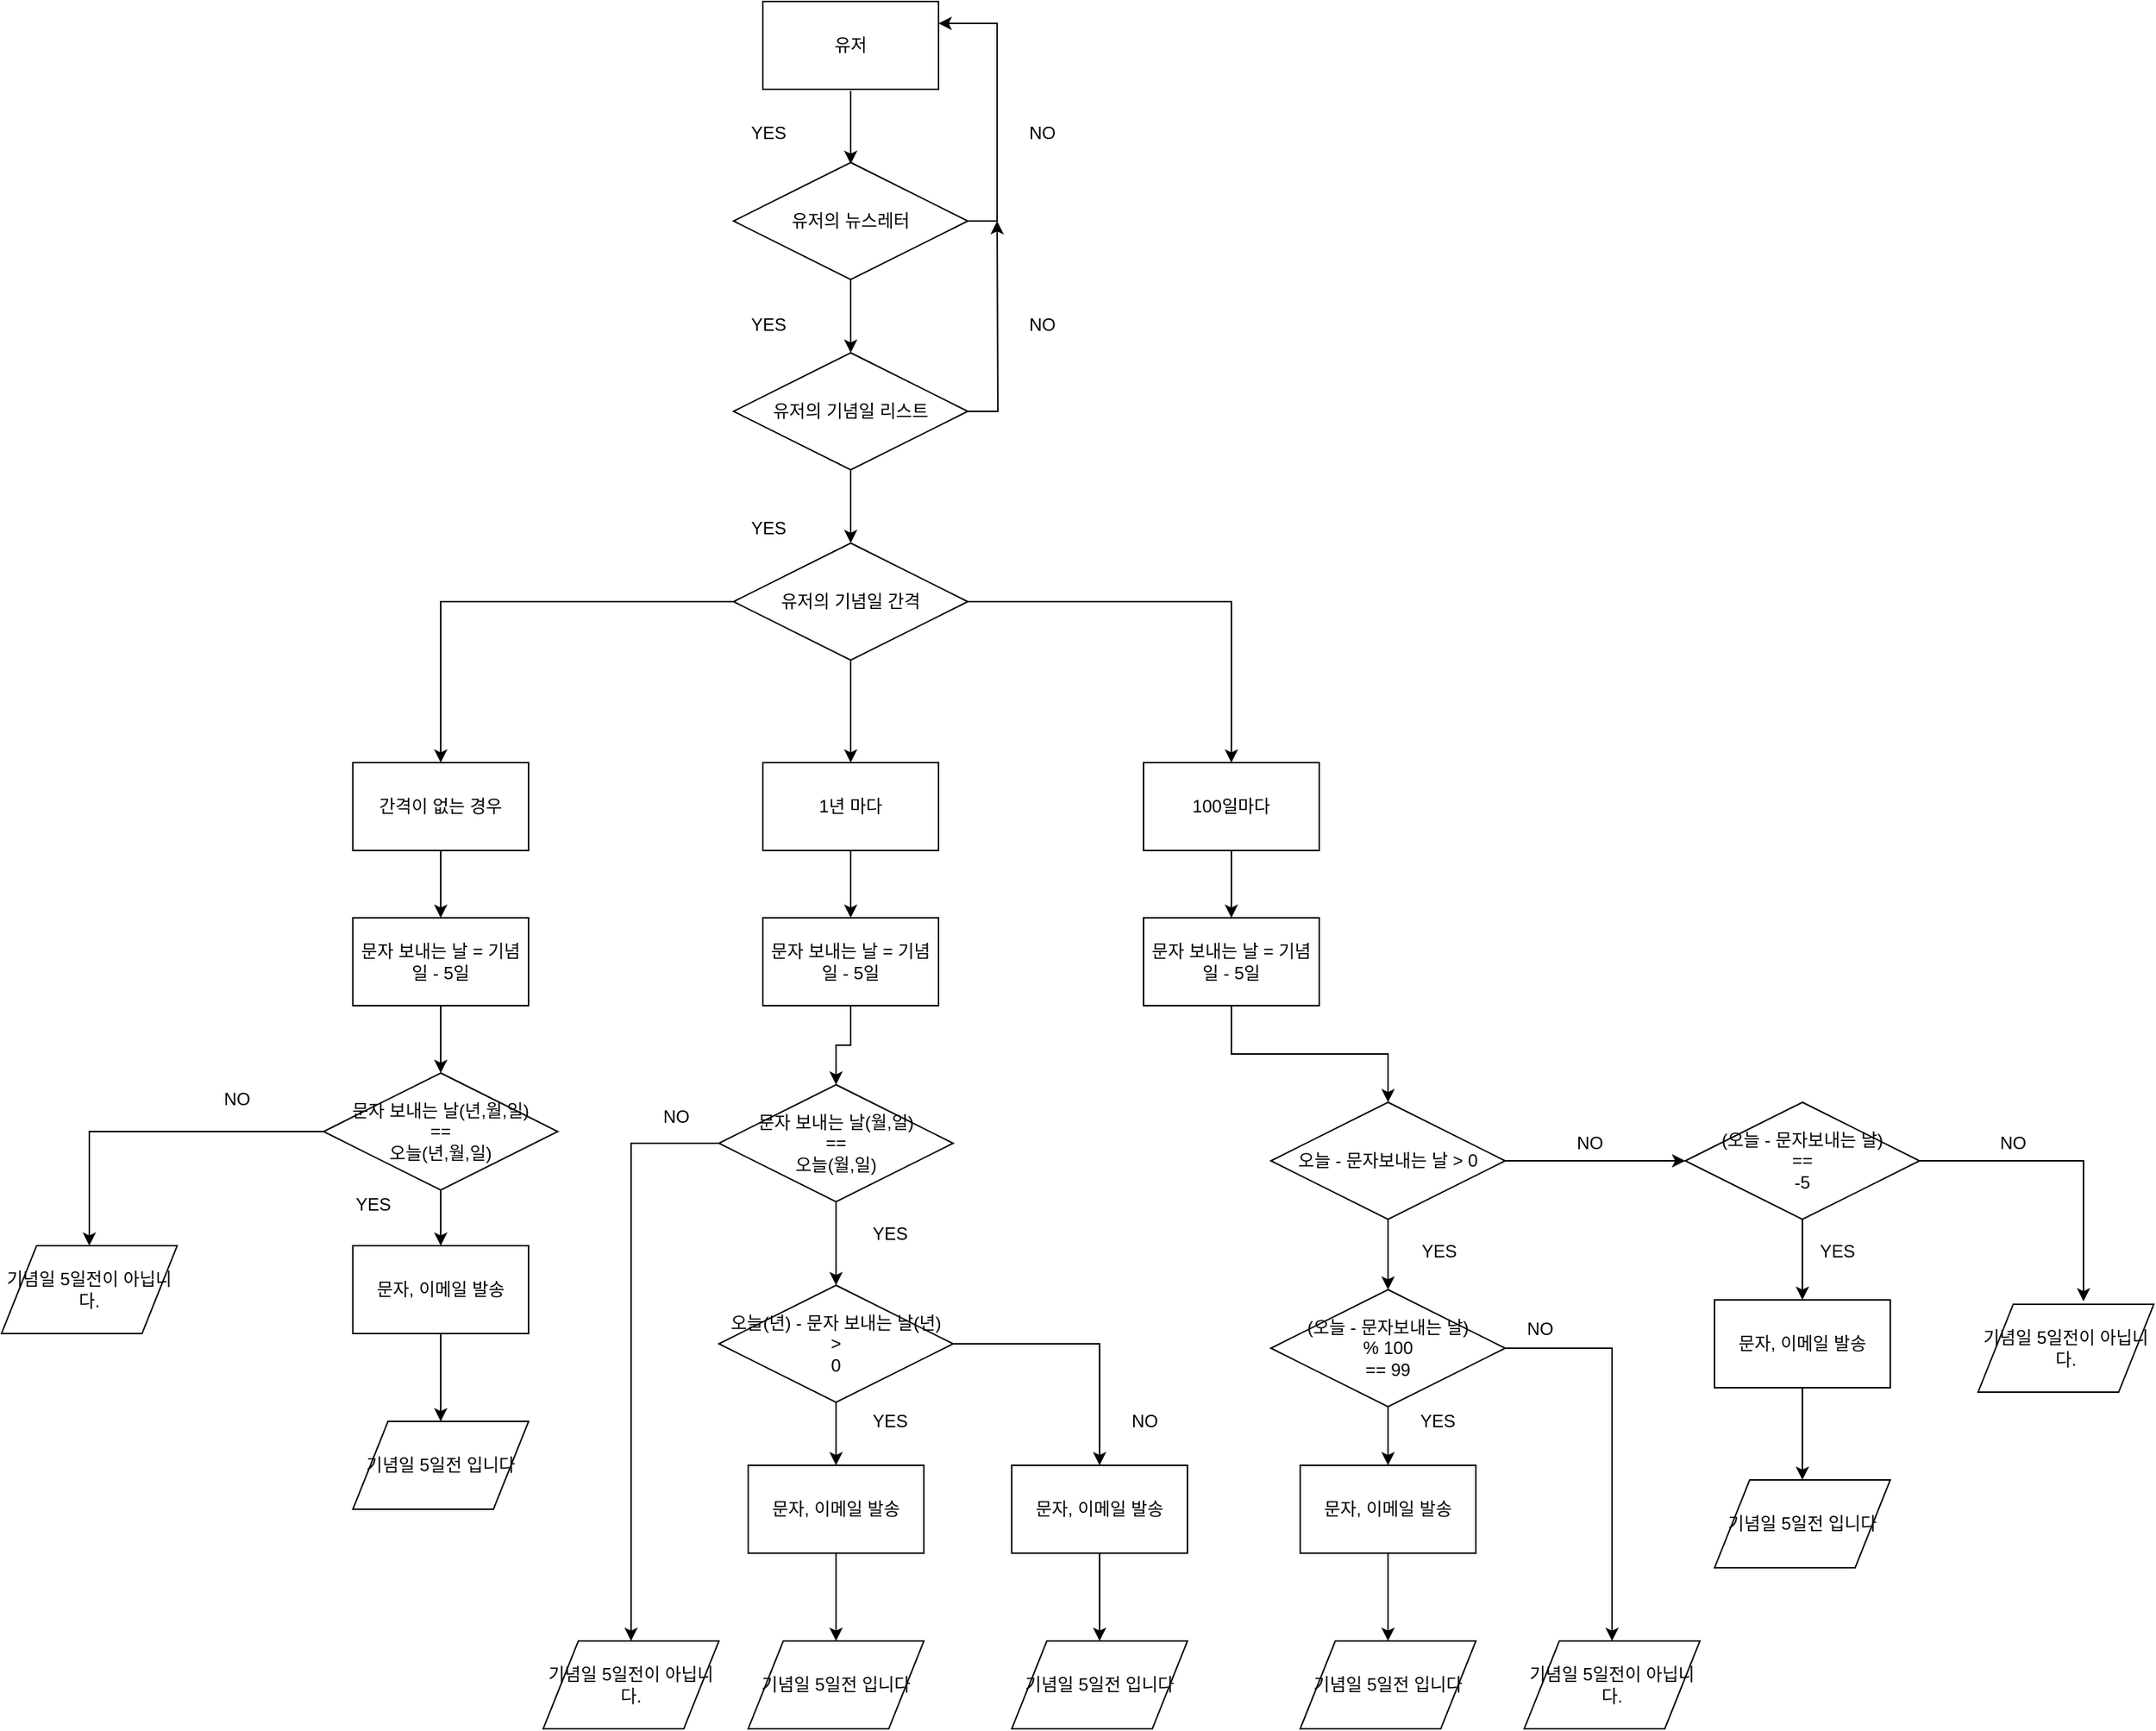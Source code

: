 <mxfile version="10.7.0" type="github"><diagram id="uyALNFcoa2JmFzEUjOQG" name="Page-1"><mxGraphModel dx="2353" dy="798" grid="1" gridSize="10" guides="1" tooltips="1" connect="1" arrows="1" fold="1" page="1" pageScale="1" pageWidth="827" pageHeight="1169" math="0" shadow="0"><root><mxCell id="0"/><mxCell id="1" parent="0"/><mxCell id="L5vVPK7kfmA4D5sLBDbz-4" value="" style="edgeStyle=orthogonalEdgeStyle;rounded=0;orthogonalLoop=1;jettySize=auto;html=1;entryX=0.5;entryY=0;entryDx=0;entryDy=0;" parent="1" edge="1"><mxGeometry x="0.16" y="430" relative="1" as="geometry"><mxPoint as="offset"/><mxPoint x="380" y="141" as="sourcePoint"/><mxPoint x="380" y="191" as="targetPoint"/></mxGeometry></mxCell><mxCell id="L5vVPK7kfmA4D5sLBDbz-1" value="유저" style="rounded=0;whiteSpace=wrap;html=1;" parent="1" vertex="1"><mxGeometry x="320" y="80" width="120" height="60" as="geometry"/></mxCell><mxCell id="L5vVPK7kfmA4D5sLBDbz-5" style="edgeStyle=orthogonalEdgeStyle;rounded=0;orthogonalLoop=1;jettySize=auto;html=1;entryX=0.5;entryY=0;entryDx=0;entryDy=0;" parent="1" source="L5vVPK7kfmA4D5sLBDbz-2" target="L5vVPK7kfmA4D5sLBDbz-3" edge="1"><mxGeometry relative="1" as="geometry"/></mxCell><mxCell id="L5vVPK7kfmA4D5sLBDbz-16" value="" style="edgeStyle=orthogonalEdgeStyle;rounded=0;orthogonalLoop=1;jettySize=auto;html=1;exitX=1;exitY=0.5;exitDx=0;exitDy=0;entryX=1;entryY=0.25;entryDx=0;entryDy=0;" parent="1" source="L5vVPK7kfmA4D5sLBDbz-2" target="L5vVPK7kfmA4D5sLBDbz-1" edge="1"><mxGeometry relative="1" as="geometry"/></mxCell><mxCell id="L5vVPK7kfmA4D5sLBDbz-2" value="유저의 뉴스레터&lt;br&gt;" style="rhombus;whiteSpace=wrap;html=1;" parent="1" vertex="1"><mxGeometry x="300" y="190" width="160" height="80" as="geometry"/></mxCell><mxCell id="L5vVPK7kfmA4D5sLBDbz-8" style="edgeStyle=orthogonalEdgeStyle;rounded=0;orthogonalLoop=1;jettySize=auto;html=1;entryX=0.5;entryY=0;entryDx=0;entryDy=0;" parent="1" source="L5vVPK7kfmA4D5sLBDbz-3" target="L5vVPK7kfmA4D5sLBDbz-7" edge="1"><mxGeometry relative="1" as="geometry"/></mxCell><mxCell id="L5vVPK7kfmA4D5sLBDbz-19" style="edgeStyle=orthogonalEdgeStyle;rounded=0;orthogonalLoop=1;jettySize=auto;html=1;" parent="1" source="L5vVPK7kfmA4D5sLBDbz-3" edge="1"><mxGeometry relative="1" as="geometry"><mxPoint x="480" y="230" as="targetPoint"/></mxGeometry></mxCell><mxCell id="L5vVPK7kfmA4D5sLBDbz-3" value="유저의 기념일 리스트&lt;br&gt;" style="rhombus;whiteSpace=wrap;html=1;" parent="1" vertex="1"><mxGeometry x="300" y="320" width="160" height="80" as="geometry"/></mxCell><mxCell id="L5vVPK7kfmA4D5sLBDbz-12" style="edgeStyle=orthogonalEdgeStyle;rounded=0;orthogonalLoop=1;jettySize=auto;html=1;entryX=0.5;entryY=0;entryDx=0;entryDy=0;" parent="1" source="L5vVPK7kfmA4D5sLBDbz-7" target="L5vVPK7kfmA4D5sLBDbz-9" edge="1"><mxGeometry relative="1" as="geometry"/></mxCell><mxCell id="L5vVPK7kfmA4D5sLBDbz-13" style="edgeStyle=orthogonalEdgeStyle;rounded=0;orthogonalLoop=1;jettySize=auto;html=1;" parent="1" source="L5vVPK7kfmA4D5sLBDbz-7" target="L5vVPK7kfmA4D5sLBDbz-11" edge="1"><mxGeometry relative="1" as="geometry"/></mxCell><mxCell id="L5vVPK7kfmA4D5sLBDbz-15" style="edgeStyle=orthogonalEdgeStyle;rounded=0;orthogonalLoop=1;jettySize=auto;html=1;" parent="1" source="L5vVPK7kfmA4D5sLBDbz-7" target="L5vVPK7kfmA4D5sLBDbz-10" edge="1"><mxGeometry relative="1" as="geometry"/></mxCell><mxCell id="L5vVPK7kfmA4D5sLBDbz-7" value="유저의 기념일 간격&lt;br&gt;" style="rhombus;whiteSpace=wrap;html=1;" parent="1" vertex="1"><mxGeometry x="300" y="450" width="160" height="80" as="geometry"/></mxCell><mxCell id="L5vVPK7kfmA4D5sLBDbz-40" style="edgeStyle=orthogonalEdgeStyle;rounded=0;orthogonalLoop=1;jettySize=auto;html=1;entryX=0.5;entryY=0;entryDx=0;entryDy=0;" parent="1" source="L5vVPK7kfmA4D5sLBDbz-9" target="L5vVPK7kfmA4D5sLBDbz-32" edge="1"><mxGeometry relative="1" as="geometry"/></mxCell><mxCell id="L5vVPK7kfmA4D5sLBDbz-9" value="간격이 없는 경우&lt;br&gt;" style="rounded=0;whiteSpace=wrap;html=1;" parent="1" vertex="1"><mxGeometry x="40" y="600" width="120" height="60" as="geometry"/></mxCell><mxCell id="cwLIr7GGq4Dq0ituISK0-4" style="edgeStyle=orthogonalEdgeStyle;rounded=0;orthogonalLoop=1;jettySize=auto;html=1;" parent="1" source="L5vVPK7kfmA4D5sLBDbz-10" target="L5vVPK7kfmA4D5sLBDbz-34" edge="1"><mxGeometry relative="1" as="geometry"/></mxCell><mxCell id="L5vVPK7kfmA4D5sLBDbz-10" value="1년 마다&lt;br&gt;" style="rounded=0;whiteSpace=wrap;html=1;" parent="1" vertex="1"><mxGeometry x="320" y="600" width="120" height="60" as="geometry"/></mxCell><mxCell id="rkCTBRjhA-QSowbqgq7B-13" style="edgeStyle=orthogonalEdgeStyle;rounded=0;orthogonalLoop=1;jettySize=auto;html=1;entryX=0.5;entryY=0;entryDx=0;entryDy=0;" edge="1" parent="1" source="L5vVPK7kfmA4D5sLBDbz-11" target="L5vVPK7kfmA4D5sLBDbz-33"><mxGeometry relative="1" as="geometry"/></mxCell><mxCell id="L5vVPK7kfmA4D5sLBDbz-11" value="100일마다&lt;br&gt;" style="rounded=0;whiteSpace=wrap;html=1;" parent="1" vertex="1"><mxGeometry x="580" y="600" width="120" height="60" as="geometry"/></mxCell><mxCell id="L5vVPK7kfmA4D5sLBDbz-20" value="YES" style="text;html=1;resizable=0;points=[];autosize=1;align=left;verticalAlign=top;spacingTop=-4;" parent="1" vertex="1"><mxGeometry x="310" y="160" width="40" height="20" as="geometry"/></mxCell><mxCell id="L5vVPK7kfmA4D5sLBDbz-21" value="NO" style="text;html=1;resizable=0;points=[];autosize=1;align=left;verticalAlign=top;spacingTop=-4;" parent="1" vertex="1"><mxGeometry x="500" y="160" width="30" height="20" as="geometry"/></mxCell><mxCell id="L5vVPK7kfmA4D5sLBDbz-29" value="YES" style="text;html=1;resizable=0;points=[];autosize=1;align=left;verticalAlign=top;spacingTop=-4;" parent="1" vertex="1"><mxGeometry x="310" y="291" width="40" height="20" as="geometry"/></mxCell><mxCell id="L5vVPK7kfmA4D5sLBDbz-30" value="YES" style="text;html=1;resizable=0;points=[];autosize=1;align=left;verticalAlign=top;spacingTop=-4;" parent="1" vertex="1"><mxGeometry x="310" y="430" width="40" height="20" as="geometry"/></mxCell><mxCell id="L5vVPK7kfmA4D5sLBDbz-31" value="NO" style="text;html=1;resizable=0;points=[];autosize=1;align=left;verticalAlign=top;spacingTop=-4;" parent="1" vertex="1"><mxGeometry x="500" y="291" width="30" height="20" as="geometry"/></mxCell><mxCell id="L5vVPK7kfmA4D5sLBDbz-41" style="edgeStyle=orthogonalEdgeStyle;rounded=0;orthogonalLoop=1;jettySize=auto;html=1;entryX=0.5;entryY=0;entryDx=0;entryDy=0;" parent="1" source="L5vVPK7kfmA4D5sLBDbz-32" target="L5vVPK7kfmA4D5sLBDbz-36" edge="1"><mxGeometry relative="1" as="geometry"/></mxCell><mxCell id="L5vVPK7kfmA4D5sLBDbz-32" value="문자 보내는 날 = 기념일 - 5일" style="rounded=0;whiteSpace=wrap;html=1;" parent="1" vertex="1"><mxGeometry x="40" y="706" width="120" height="60" as="geometry"/></mxCell><mxCell id="rkCTBRjhA-QSowbqgq7B-19" style="edgeStyle=orthogonalEdgeStyle;rounded=0;orthogonalLoop=1;jettySize=auto;html=1;exitX=0.5;exitY=1;exitDx=0;exitDy=0;" edge="1" parent="1" source="L5vVPK7kfmA4D5sLBDbz-33" target="rkCTBRjhA-QSowbqgq7B-16"><mxGeometry relative="1" as="geometry"/></mxCell><mxCell id="L5vVPK7kfmA4D5sLBDbz-33" value="문자 보내는 날 = 기념일 - 5일" style="rounded=0;whiteSpace=wrap;html=1;" parent="1" vertex="1"><mxGeometry x="580" y="706" width="120" height="60" as="geometry"/></mxCell><mxCell id="cwLIr7GGq4Dq0ituISK0-7" style="edgeStyle=orthogonalEdgeStyle;rounded=0;orthogonalLoop=1;jettySize=auto;html=1;exitX=0.5;exitY=1;exitDx=0;exitDy=0;entryX=0.5;entryY=0;entryDx=0;entryDy=0;" parent="1" source="L5vVPK7kfmA4D5sLBDbz-34" target="cwLIr7GGq4Dq0ituISK0-1" edge="1"><mxGeometry relative="1" as="geometry"/></mxCell><mxCell id="L5vVPK7kfmA4D5sLBDbz-34" value="문자 보내는 날 = 기념일 - 5일" style="rounded=0;whiteSpace=wrap;html=1;" parent="1" vertex="1"><mxGeometry x="320" y="706" width="120" height="60" as="geometry"/></mxCell><mxCell id="L5vVPK7kfmA4D5sLBDbz-42" style="edgeStyle=orthogonalEdgeStyle;rounded=0;orthogonalLoop=1;jettySize=auto;html=1;entryX=0.5;entryY=0;entryDx=0;entryDy=0;" parent="1" source="L5vVPK7kfmA4D5sLBDbz-36" target="L5vVPK7kfmA4D5sLBDbz-39" edge="1"><mxGeometry relative="1" as="geometry"/></mxCell><mxCell id="L5vVPK7kfmA4D5sLBDbz-44" style="edgeStyle=orthogonalEdgeStyle;rounded=0;orthogonalLoop=1;jettySize=auto;html=1;" parent="1" source="L5vVPK7kfmA4D5sLBDbz-36" target="L5vVPK7kfmA4D5sLBDbz-38" edge="1"><mxGeometry relative="1" as="geometry"/></mxCell><mxCell id="L5vVPK7kfmA4D5sLBDbz-36" value="문자 보내는 날(년,월,일)&lt;br&gt;==&lt;br&gt;오늘(년,월,일)" style="rhombus;whiteSpace=wrap;html=1;" parent="1" vertex="1"><mxGeometry x="20" y="812" width="160" height="80" as="geometry"/></mxCell><mxCell id="L5vVPK7kfmA4D5sLBDbz-37" value="기념일 5일전 입니다" style="shape=parallelogram;perimeter=parallelogramPerimeter;whiteSpace=wrap;html=1;" parent="1" vertex="1"><mxGeometry x="40" y="1050" width="120" height="60" as="geometry"/></mxCell><mxCell id="L5vVPK7kfmA4D5sLBDbz-38" value="기념일 5일전이 아닙니다." style="shape=parallelogram;perimeter=parallelogramPerimeter;whiteSpace=wrap;html=1;" parent="1" vertex="1"><mxGeometry x="-200" y="930" width="120" height="60" as="geometry"/></mxCell><mxCell id="L5vVPK7kfmA4D5sLBDbz-43" style="edgeStyle=orthogonalEdgeStyle;rounded=0;orthogonalLoop=1;jettySize=auto;html=1;entryX=0.5;entryY=0;entryDx=0;entryDy=0;" parent="1" source="L5vVPK7kfmA4D5sLBDbz-39" target="L5vVPK7kfmA4D5sLBDbz-37" edge="1"><mxGeometry relative="1" as="geometry"/></mxCell><mxCell id="L5vVPK7kfmA4D5sLBDbz-39" value="문자, 이메일 발송" style="rounded=0;whiteSpace=wrap;html=1;" parent="1" vertex="1"><mxGeometry x="40" y="930" width="120" height="60" as="geometry"/></mxCell><mxCell id="L5vVPK7kfmA4D5sLBDbz-45" value="YES" style="text;html=1;resizable=0;points=[];autosize=1;align=left;verticalAlign=top;spacingTop=-4;" parent="1" vertex="1"><mxGeometry x="40" y="892" width="40" height="20" as="geometry"/></mxCell><mxCell id="L5vVPK7kfmA4D5sLBDbz-47" value="NO" style="text;html=1;resizable=0;points=[];autosize=1;align=left;verticalAlign=top;spacingTop=-4;" parent="1" vertex="1"><mxGeometry x="-50" y="820" width="30" height="20" as="geometry"/></mxCell><mxCell id="cwLIr7GGq4Dq0ituISK0-9" style="edgeStyle=orthogonalEdgeStyle;rounded=0;orthogonalLoop=1;jettySize=auto;html=1;entryX=0.5;entryY=0;entryDx=0;entryDy=0;" parent="1" source="L5vVPK7kfmA4D5sLBDbz-48" target="cwLIr7GGq4Dq0ituISK0-2" edge="1"><mxGeometry relative="1" as="geometry"/></mxCell><mxCell id="rkCTBRjhA-QSowbqgq7B-8" style="edgeStyle=orthogonalEdgeStyle;rounded=0;orthogonalLoop=1;jettySize=auto;html=1;" edge="1" parent="1" source="L5vVPK7kfmA4D5sLBDbz-48" target="rkCTBRjhA-QSowbqgq7B-5"><mxGeometry relative="1" as="geometry"/></mxCell><mxCell id="L5vVPK7kfmA4D5sLBDbz-48" value="오늘(년) - 문자 보내는 날(년)&lt;br&gt;&amp;gt;&lt;br&gt;0&lt;br&gt;" style="rhombus;whiteSpace=wrap;html=1;" parent="1" vertex="1"><mxGeometry x="290" y="957" width="160" height="80" as="geometry"/></mxCell><mxCell id="cwLIr7GGq4Dq0ituISK0-8" style="edgeStyle=orthogonalEdgeStyle;rounded=0;orthogonalLoop=1;jettySize=auto;html=1;entryX=0.5;entryY=0;entryDx=0;entryDy=0;" parent="1" source="cwLIr7GGq4Dq0ituISK0-1" target="L5vVPK7kfmA4D5sLBDbz-48" edge="1"><mxGeometry relative="1" as="geometry"/></mxCell><mxCell id="rkCTBRjhA-QSowbqgq7B-46" style="edgeStyle=orthogonalEdgeStyle;rounded=0;orthogonalLoop=1;jettySize=auto;html=1;exitX=0;exitY=0.5;exitDx=0;exitDy=0;entryX=0.5;entryY=0;entryDx=0;entryDy=0;" edge="1" parent="1" source="cwLIr7GGq4Dq0ituISK0-1" target="cwLIr7GGq4Dq0ituISK0-11"><mxGeometry relative="1" as="geometry"/></mxCell><mxCell id="cwLIr7GGq4Dq0ituISK0-1" value="문자 보내는 날(월,일)&lt;br&gt;==&lt;br&gt;오늘(월,일)" style="rhombus;whiteSpace=wrap;html=1;" parent="1" vertex="1"><mxGeometry x="290" y="820" width="160" height="80" as="geometry"/></mxCell><mxCell id="cwLIr7GGq4Dq0ituISK0-10" style="edgeStyle=orthogonalEdgeStyle;rounded=0;orthogonalLoop=1;jettySize=auto;html=1;" parent="1" source="cwLIr7GGq4Dq0ituISK0-2" target="cwLIr7GGq4Dq0ituISK0-3" edge="1"><mxGeometry relative="1" as="geometry"/></mxCell><mxCell id="cwLIr7GGq4Dq0ituISK0-2" value="문자, 이메일 발송&lt;br&gt;" style="rounded=0;whiteSpace=wrap;html=1;" parent="1" vertex="1"><mxGeometry x="310" y="1080" width="120" height="60" as="geometry"/></mxCell><mxCell id="cwLIr7GGq4Dq0ituISK0-3" value="기념일 5일전 입니다" style="shape=parallelogram;perimeter=parallelogramPerimeter;whiteSpace=wrap;html=1;" parent="1" vertex="1"><mxGeometry x="310" y="1200" width="120" height="60" as="geometry"/></mxCell><mxCell id="cwLIr7GGq4Dq0ituISK0-11" value="기념일 5일전이 아닙니다." style="shape=parallelogram;perimeter=parallelogramPerimeter;whiteSpace=wrap;html=1;" parent="1" vertex="1"><mxGeometry x="170" y="1200" width="120" height="60" as="geometry"/></mxCell><mxCell id="rkCTBRjhA-QSowbqgq7B-1" value="YES" style="text;html=1;resizable=0;points=[];autosize=1;align=left;verticalAlign=top;spacingTop=-4;" vertex="1" parent="1"><mxGeometry x="393" y="912" width="40" height="20" as="geometry"/></mxCell><mxCell id="rkCTBRjhA-QSowbqgq7B-2" value="NO" style="text;html=1;resizable=0;points=[];autosize=1;align=left;verticalAlign=top;spacingTop=-4;" vertex="1" parent="1"><mxGeometry x="250" y="832" width="30" height="20" as="geometry"/></mxCell><mxCell id="rkCTBRjhA-QSowbqgq7B-3" value="YES" style="text;html=1;resizable=0;points=[];autosize=1;align=left;verticalAlign=top;spacingTop=-4;" vertex="1" parent="1"><mxGeometry x="393" y="1040" width="40" height="20" as="geometry"/></mxCell><mxCell id="rkCTBRjhA-QSowbqgq7B-9" style="edgeStyle=orthogonalEdgeStyle;rounded=0;orthogonalLoop=1;jettySize=auto;html=1;entryX=0.5;entryY=0;entryDx=0;entryDy=0;" edge="1" parent="1" source="rkCTBRjhA-QSowbqgq7B-5" target="rkCTBRjhA-QSowbqgq7B-7"><mxGeometry relative="1" as="geometry"/></mxCell><mxCell id="rkCTBRjhA-QSowbqgq7B-5" value="문자, 이메일 발송&lt;br&gt;" style="rounded=0;whiteSpace=wrap;html=1;" vertex="1" parent="1"><mxGeometry x="490" y="1080" width="120" height="60" as="geometry"/></mxCell><mxCell id="rkCTBRjhA-QSowbqgq7B-7" value="기념일 5일전 입니다" style="shape=parallelogram;perimeter=parallelogramPerimeter;whiteSpace=wrap;html=1;" vertex="1" parent="1"><mxGeometry x="490" y="1200" width="120" height="60" as="geometry"/></mxCell><mxCell id="rkCTBRjhA-QSowbqgq7B-12" value="NO" style="text;html=1;resizable=0;points=[];autosize=1;align=left;verticalAlign=top;spacingTop=-4;" vertex="1" parent="1"><mxGeometry x="570" y="1040" width="30" height="20" as="geometry"/></mxCell><mxCell id="rkCTBRjhA-QSowbqgq7B-22" style="edgeStyle=orthogonalEdgeStyle;rounded=0;orthogonalLoop=1;jettySize=auto;html=1;" edge="1" parent="1" source="rkCTBRjhA-QSowbqgq7B-16" target="rkCTBRjhA-QSowbqgq7B-18"><mxGeometry relative="1" as="geometry"/></mxCell><mxCell id="rkCTBRjhA-QSowbqgq7B-33" style="edgeStyle=orthogonalEdgeStyle;rounded=0;orthogonalLoop=1;jettySize=auto;html=1;entryX=0;entryY=0.5;entryDx=0;entryDy=0;" edge="1" parent="1" source="rkCTBRjhA-QSowbqgq7B-16" target="rkCTBRjhA-QSowbqgq7B-31"><mxGeometry relative="1" as="geometry"/></mxCell><mxCell id="rkCTBRjhA-QSowbqgq7B-16" value="오늘 - 문자보내는 날 &amp;gt; 0" style="rhombus;whiteSpace=wrap;html=1;" vertex="1" parent="1"><mxGeometry x="667" y="832" width="160" height="80" as="geometry"/></mxCell><mxCell id="rkCTBRjhA-QSowbqgq7B-23" style="edgeStyle=orthogonalEdgeStyle;rounded=0;orthogonalLoop=1;jettySize=auto;html=1;" edge="1" parent="1" source="rkCTBRjhA-QSowbqgq7B-18" target="rkCTBRjhA-QSowbqgq7B-20"><mxGeometry relative="1" as="geometry"/></mxCell><mxCell id="rkCTBRjhA-QSowbqgq7B-26" style="edgeStyle=orthogonalEdgeStyle;rounded=0;orthogonalLoop=1;jettySize=auto;html=1;" edge="1" parent="1" source="rkCTBRjhA-QSowbqgq7B-18" target="rkCTBRjhA-QSowbqgq7B-25"><mxGeometry relative="1" as="geometry"/></mxCell><mxCell id="rkCTBRjhA-QSowbqgq7B-18" value="(오늘 - 문자보내는 날)&lt;br&gt;% 100&lt;br&gt;== 99&lt;br&gt;" style="rhombus;whiteSpace=wrap;html=1;" vertex="1" parent="1"><mxGeometry x="667" y="960" width="160" height="80" as="geometry"/></mxCell><mxCell id="rkCTBRjhA-QSowbqgq7B-24" style="edgeStyle=orthogonalEdgeStyle;rounded=0;orthogonalLoop=1;jettySize=auto;html=1;" edge="1" parent="1" source="rkCTBRjhA-QSowbqgq7B-20" target="rkCTBRjhA-QSowbqgq7B-21"><mxGeometry relative="1" as="geometry"/></mxCell><mxCell id="rkCTBRjhA-QSowbqgq7B-20" value="문자, 이메일 발송&lt;br&gt;" style="rounded=0;whiteSpace=wrap;html=1;" vertex="1" parent="1"><mxGeometry x="687" y="1080" width="120" height="60" as="geometry"/></mxCell><mxCell id="rkCTBRjhA-QSowbqgq7B-21" value="기념일 5일전 입니다" style="shape=parallelogram;perimeter=parallelogramPerimeter;whiteSpace=wrap;html=1;" vertex="1" parent="1"><mxGeometry x="687" y="1200" width="120" height="60" as="geometry"/></mxCell><mxCell id="rkCTBRjhA-QSowbqgq7B-25" value="기념일 5일전이 아닙니다." style="shape=parallelogram;perimeter=parallelogramPerimeter;whiteSpace=wrap;html=1;" vertex="1" parent="1"><mxGeometry x="840" y="1200" width="120" height="60" as="geometry"/></mxCell><mxCell id="rkCTBRjhA-QSowbqgq7B-27" value="YES" style="text;html=1;resizable=0;points=[];autosize=1;align=left;verticalAlign=top;spacingTop=-4;" vertex="1" parent="1"><mxGeometry x="767" y="1040" width="40" height="20" as="geometry"/></mxCell><mxCell id="rkCTBRjhA-QSowbqgq7B-28" value="NO" style="text;html=1;resizable=0;points=[];autosize=1;align=left;verticalAlign=top;spacingTop=-4;" vertex="1" parent="1"><mxGeometry x="840" y="977" width="30" height="20" as="geometry"/></mxCell><mxCell id="rkCTBRjhA-QSowbqgq7B-29" value="YES" style="text;html=1;resizable=0;points=[];autosize=1;align=left;verticalAlign=top;spacingTop=-4;" vertex="1" parent="1"><mxGeometry x="768" y="924" width="40" height="20" as="geometry"/></mxCell><mxCell id="rkCTBRjhA-QSowbqgq7B-37" style="edgeStyle=orthogonalEdgeStyle;rounded=0;orthogonalLoop=1;jettySize=auto;html=1;exitX=0.5;exitY=1;exitDx=0;exitDy=0;entryX=0.5;entryY=0;entryDx=0;entryDy=0;" edge="1" parent="1" source="rkCTBRjhA-QSowbqgq7B-31" target="rkCTBRjhA-QSowbqgq7B-35"><mxGeometry relative="1" as="geometry"/></mxCell><mxCell id="rkCTBRjhA-QSowbqgq7B-40" style="edgeStyle=orthogonalEdgeStyle;rounded=0;orthogonalLoop=1;jettySize=auto;html=1;entryX=0.6;entryY=-0.033;entryDx=0;entryDy=0;entryPerimeter=0;" edge="1" parent="1" source="rkCTBRjhA-QSowbqgq7B-31" target="rkCTBRjhA-QSowbqgq7B-39"><mxGeometry relative="1" as="geometry"><mxPoint x="1220" y="1020" as="targetPoint"/></mxGeometry></mxCell><mxCell id="rkCTBRjhA-QSowbqgq7B-31" value="(오늘 - 문자보내는 날)&lt;br&gt;==&lt;br&gt;-5&lt;br&gt;" style="rhombus;whiteSpace=wrap;html=1;" vertex="1" parent="1"><mxGeometry x="950" y="832" width="160" height="80" as="geometry"/></mxCell><mxCell id="rkCTBRjhA-QSowbqgq7B-34" value="NO" style="text;html=1;resizable=0;points=[];autosize=1;align=left;verticalAlign=top;spacingTop=-4;" vertex="1" parent="1"><mxGeometry x="873.5" y="850" width="30" height="20" as="geometry"/></mxCell><mxCell id="rkCTBRjhA-QSowbqgq7B-38" style="edgeStyle=orthogonalEdgeStyle;rounded=0;orthogonalLoop=1;jettySize=auto;html=1;" edge="1" parent="1" source="rkCTBRjhA-QSowbqgq7B-35" target="rkCTBRjhA-QSowbqgq7B-36"><mxGeometry relative="1" as="geometry"/></mxCell><mxCell id="rkCTBRjhA-QSowbqgq7B-35" value="문자, 이메일 발송&lt;br&gt;" style="rounded=0;whiteSpace=wrap;html=1;" vertex="1" parent="1"><mxGeometry x="970" y="967" width="120" height="60" as="geometry"/></mxCell><mxCell id="rkCTBRjhA-QSowbqgq7B-36" value="기념일 5일전 입니다" style="shape=parallelogram;perimeter=parallelogramPerimeter;whiteSpace=wrap;html=1;" vertex="1" parent="1"><mxGeometry x="970" y="1090" width="120" height="60" as="geometry"/></mxCell><mxCell id="rkCTBRjhA-QSowbqgq7B-39" value="기념일 5일전이 아닙니다." style="shape=parallelogram;perimeter=parallelogramPerimeter;whiteSpace=wrap;html=1;" vertex="1" parent="1"><mxGeometry x="1150" y="970" width="120" height="60" as="geometry"/></mxCell><mxCell id="rkCTBRjhA-QSowbqgq7B-41" value="YES" style="text;html=1;resizable=0;points=[];autosize=1;align=left;verticalAlign=top;spacingTop=-4;" vertex="1" parent="1"><mxGeometry x="1040" y="924" width="40" height="20" as="geometry"/></mxCell><mxCell id="rkCTBRjhA-QSowbqgq7B-42" value="NO" style="text;html=1;resizable=0;points=[];autosize=1;align=left;verticalAlign=top;spacingTop=-4;" vertex="1" parent="1"><mxGeometry x="1163" y="850" width="30" height="20" as="geometry"/></mxCell></root></mxGraphModel></diagram></mxfile>